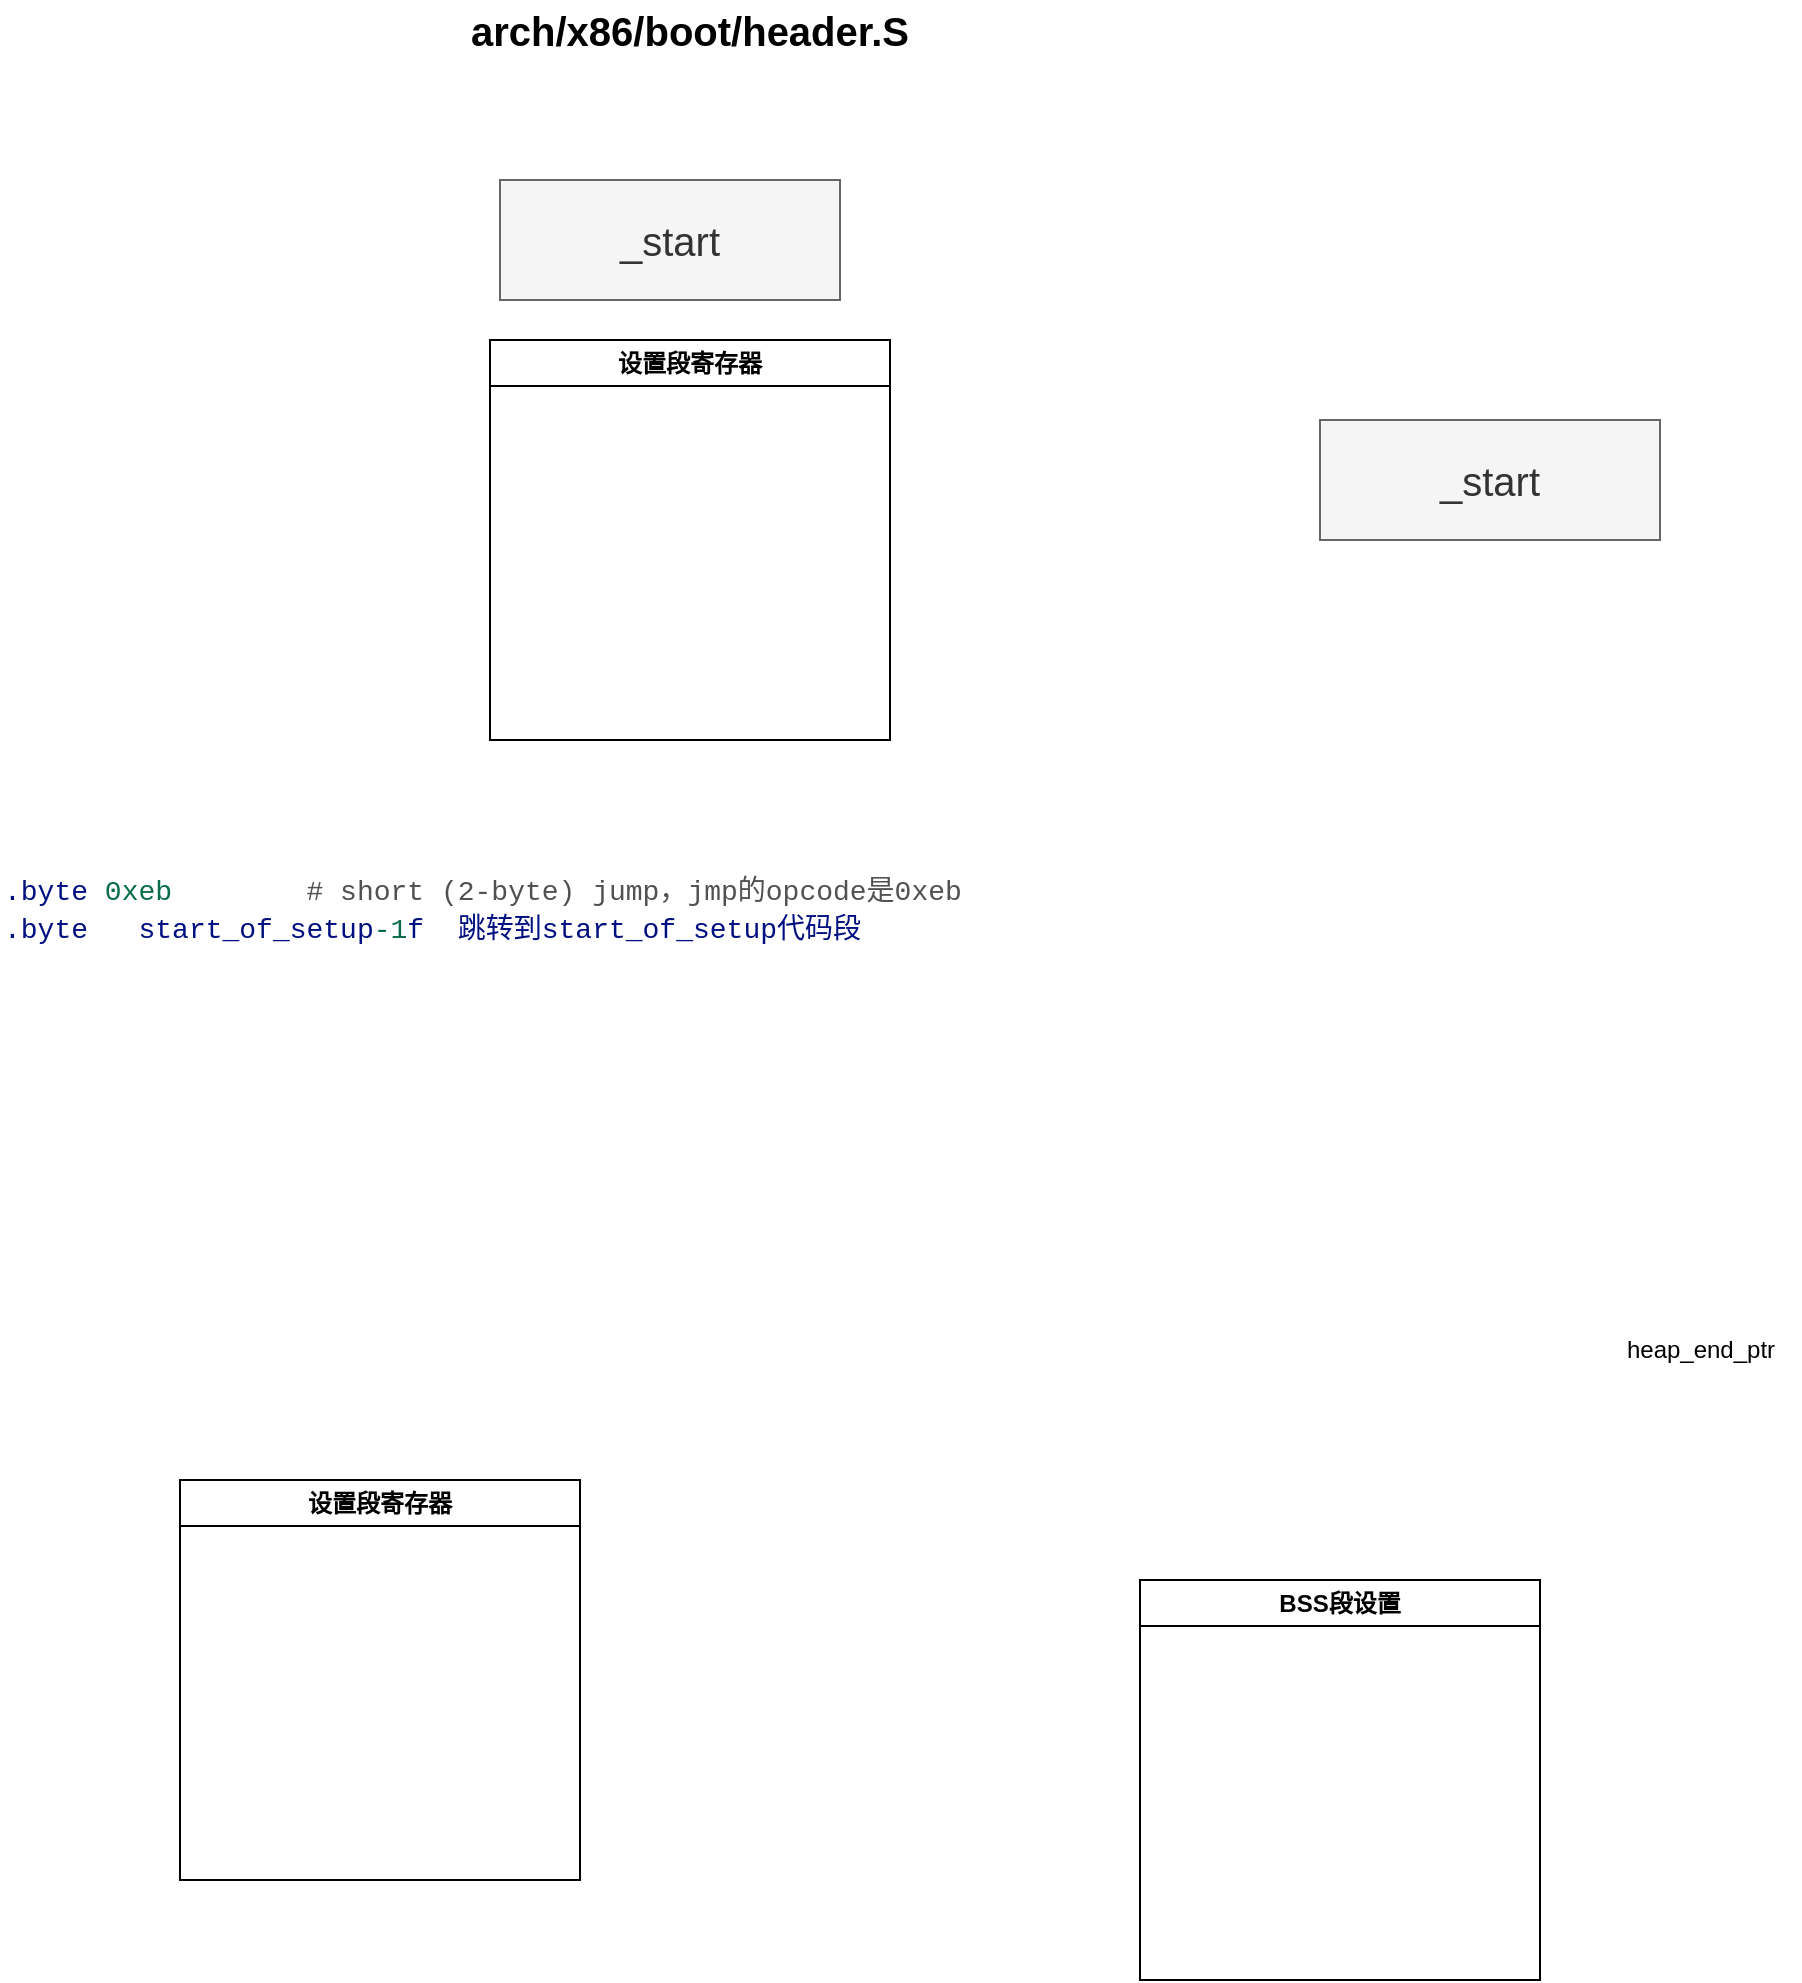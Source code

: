 <mxfile version="24.4.14" type="github">
  <diagram id="wFE0QG_FPsp0jaGvCLVb" name="Page-1">
    <mxGraphModel dx="2924" dy="1106" grid="1" gridSize="10" guides="1" tooltips="1" connect="1" arrows="1" fold="1" page="1" pageScale="1" pageWidth="850" pageHeight="1100" math="0" shadow="0">
      <root>
        <mxCell id="0" />
        <mxCell id="1" parent="0" />
        <mxCell id="215-eHgmbYdkAp0iwA8i-2" value="&lt;span style=&quot;font-weight: 700;&quot;&gt;&lt;font style=&quot;font-size: 20px;&quot;&gt;arch/x86/boot/header.S&lt;/font&gt;&lt;/span&gt;" style="text;strokeColor=none;align=center;fillColor=none;html=1;verticalAlign=middle;whiteSpace=wrap;rounded=0;" parent="1" vertex="1">
          <mxGeometry x="80" y="80" width="290" height="30" as="geometry" />
        </mxCell>
        <mxCell id="215-eHgmbYdkAp0iwA8i-3" value="&lt;font style=&quot;font-size: 20px;&quot;&gt;_start&lt;/font&gt;" style="rounded=0;whiteSpace=wrap;html=1;fillColor=#f5f5f5;fontColor=#333333;strokeColor=#666666;" parent="1" vertex="1">
          <mxGeometry x="130" y="170" width="170" height="60" as="geometry" />
        </mxCell>
        <mxCell id="215-eHgmbYdkAp0iwA8i-4" value="&lt;font style=&quot;font-size: 20px;&quot;&gt;_start&lt;/font&gt;" style="rounded=0;whiteSpace=wrap;html=1;fillColor=#f5f5f5;fontColor=#333333;strokeColor=#666666;" parent="1" vertex="1">
          <mxGeometry x="540" y="290" width="170" height="60" as="geometry" />
        </mxCell>
        <mxCell id="215-eHgmbYdkAp0iwA8i-5" value="设置段寄存器" style="swimlane;whiteSpace=wrap;html=1;" parent="1" vertex="1">
          <mxGeometry x="-30" y="820" width="200" height="200" as="geometry" />
        </mxCell>
        <mxCell id="215-eHgmbYdkAp0iwA8i-6" value="&lt;div style=&quot;color: rgb(41, 41, 41); background-color: rgb(255, 255, 255); font-family: Consolas, &amp;quot;Courier New&amp;quot;, monospace; font-size: 14px; line-height: 19px; white-space-collapse: preserve;&quot;&gt;&lt;div&gt;&lt;span style=&quot;color: #001080;&quot;&gt;.byte&lt;/span&gt; &lt;span style=&quot;color: #096d48;&quot;&gt;0xeb&lt;/span&gt; &amp;nbsp; &amp;nbsp; &amp;nbsp; &amp;nbsp;&lt;span style=&quot;color: #515151;&quot;&gt;# short (2-byte) jump，&lt;/span&gt;&lt;span style=&quot;color: rgb(81, 81, 81);&quot;&gt;jmp的opcode是0xeb&lt;/span&gt;&lt;/div&gt;&lt;div&gt;&lt;span style=&quot;color: rgb(0, 16, 128);&quot;&gt;.byte&lt;/span&gt; &amp;nbsp; &lt;span style=&quot;color: rgb(0, 16, 128);&quot;&gt;start_of_setup&lt;/span&gt;&lt;span style=&quot;color: rgb(9, 109, 72);&quot;&gt;-1&lt;/span&gt;&lt;span style=&quot;color: rgb(0, 16, 128);&quot;&gt;f  跳转到start_of_setup代码段&lt;/span&gt;&lt;/div&gt;&lt;/div&gt;" style="text;html=1;align=left;verticalAlign=middle;resizable=0;points=[];autosize=1;strokeColor=none;fillColor=none;" parent="1" vertex="1">
          <mxGeometry x="-120" y="510" width="470" height="50" as="geometry" />
        </mxCell>
        <mxCell id="215-eHgmbYdkAp0iwA8i-7" value="BSS段设置" style="swimlane;whiteSpace=wrap;html=1;" parent="1" vertex="1">
          <mxGeometry x="450" y="870" width="200" height="200" as="geometry" />
        </mxCell>
        <mxCell id="215-eHgmbYdkAp0iwA8i-8" value="heap_end_ptr" style="text;html=1;align=center;verticalAlign=middle;resizable=0;points=[];autosize=1;strokeColor=none;fillColor=none;" parent="1" vertex="1">
          <mxGeometry x="680" y="740" width="100" height="30" as="geometry" />
        </mxCell>
        <mxCell id="jPp7AaR7GWy1GO26mgqh-1" value="设置段寄存器" style="swimlane;whiteSpace=wrap;html=1;" vertex="1" parent="1">
          <mxGeometry x="125" y="250" width="200" height="200" as="geometry" />
        </mxCell>
      </root>
    </mxGraphModel>
  </diagram>
</mxfile>
